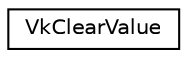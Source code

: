 digraph "Graphical Class Hierarchy"
{
 // LATEX_PDF_SIZE
  edge [fontname="Helvetica",fontsize="10",labelfontname="Helvetica",labelfontsize="10"];
  node [fontname="Helvetica",fontsize="10",shape=record];
  rankdir="LR";
  Node0 [label="VkClearValue",height=0.2,width=0.4,color="black", fillcolor="white", style="filled",URL="$unionVkClearValue.html",tooltip=" "];
}
